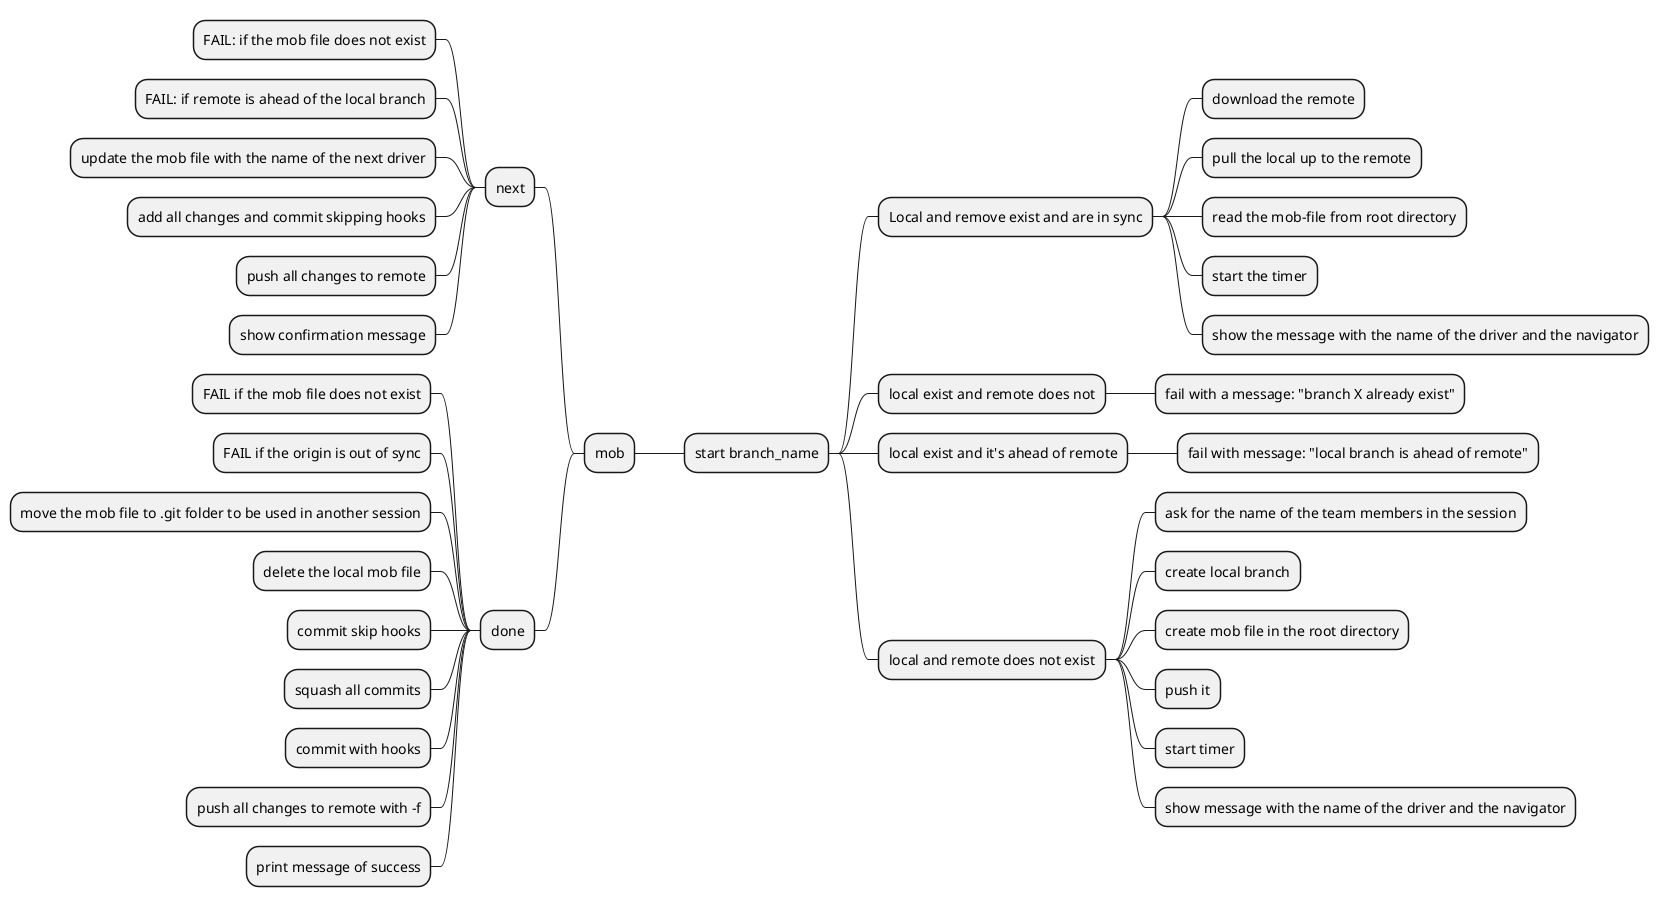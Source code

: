@startmindmap
'https://plantuml.com/mindmap-diagram

* mob
  right side
  * start branch_name
    * Local and remove exist and are in sync
      * download the remote
      * pull the local up to the remote
      * read the mob-file from root directory
      * start the timer
      * show the message with the name of the driver and the navigator
    * local exist and remote does not
      * fail with a message: "branch X already exist"
    * local exist and it's ahead of remote
      * fail with message: "local branch is ahead of remote"
    * local and remote does not exist
      * ask for the name of the team members in the session
      * create local branch
      * create mob file in the root directory
      * push it
      * start timer
      * show message with the name of the driver and the navigator
  left side
  * next
    * FAIL: if the mob file does not exist
    * FAIL: if remote is ahead of the local branch
    * update the mob file with the name of the next driver
    * add all changes and commit skipping hooks
    * push all changes to remote
    * show confirmation message
  * done
    * FAIL if the mob file does not exist
    * FAIL if the origin is out of sync
    * move the mob file to .git folder to be used in another session
    * delete the local mob file
    * commit skip hooks
    * squash all commits
    * commit with hooks
    * push all changes to remote with -f
    * print message of success
@endmindmap
